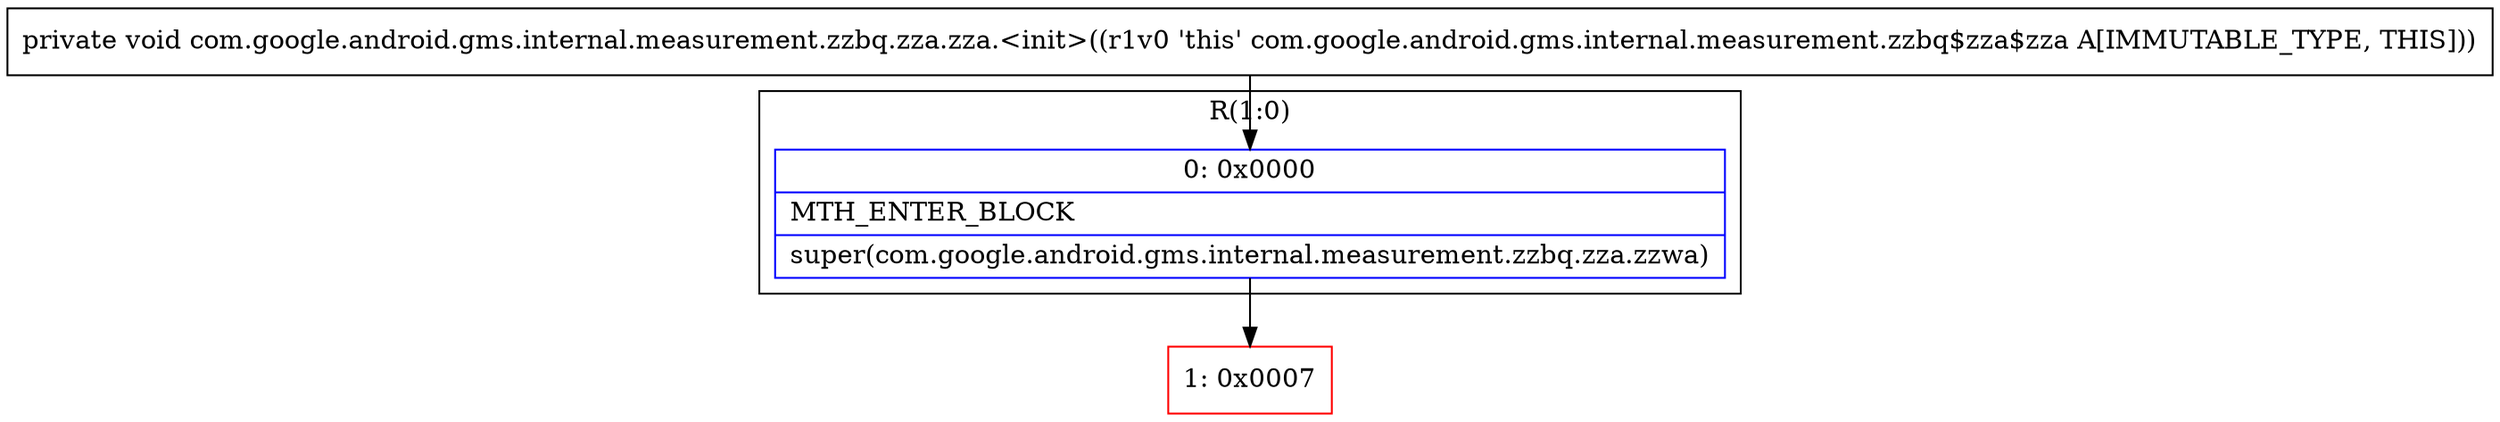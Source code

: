digraph "CFG forcom.google.android.gms.internal.measurement.zzbq.zza.zza.\<init\>()V" {
subgraph cluster_Region_1515702757 {
label = "R(1:0)";
node [shape=record,color=blue];
Node_0 [shape=record,label="{0\:\ 0x0000|MTH_ENTER_BLOCK\l|super(com.google.android.gms.internal.measurement.zzbq.zza.zzwa)\l}"];
}
Node_1 [shape=record,color=red,label="{1\:\ 0x0007}"];
MethodNode[shape=record,label="{private void com.google.android.gms.internal.measurement.zzbq.zza.zza.\<init\>((r1v0 'this' com.google.android.gms.internal.measurement.zzbq$zza$zza A[IMMUTABLE_TYPE, THIS])) }"];
MethodNode -> Node_0;
Node_0 -> Node_1;
}


